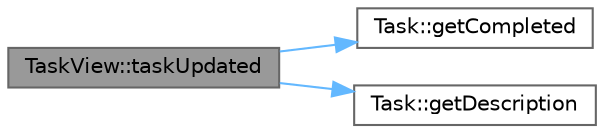 digraph "TaskView::taskUpdated"
{
 // LATEX_PDF_SIZE
  bgcolor="transparent";
  edge [fontname=Helvetica,fontsize=10,labelfontname=Helvetica,labelfontsize=10];
  node [fontname=Helvetica,fontsize=10,shape=box,height=0.2,width=0.4];
  rankdir="LR";
  Node1 [id="Node000001",label="TaskView::taskUpdated",height=0.2,width=0.4,color="gray40", fillcolor="grey60", style="filled", fontcolor="black",tooltip=" "];
  Node1 -> Node2 [id="edge1_Node000001_Node000002",color="steelblue1",style="solid",tooltip=" "];
  Node2 [id="Node000002",label="Task::getCompleted",height=0.2,width=0.4,color="grey40", fillcolor="white", style="filled",URL="$class_task.html#a4ae4f44f07ea10c5b93020ee1f307e50",tooltip=" "];
  Node1 -> Node3 [id="edge2_Node000001_Node000003",color="steelblue1",style="solid",tooltip=" "];
  Node3 [id="Node000003",label="Task::getDescription",height=0.2,width=0.4,color="grey40", fillcolor="white", style="filled",URL="$class_task.html#aee181400e7ff5f25762ba7140d33f941",tooltip=" "];
}
